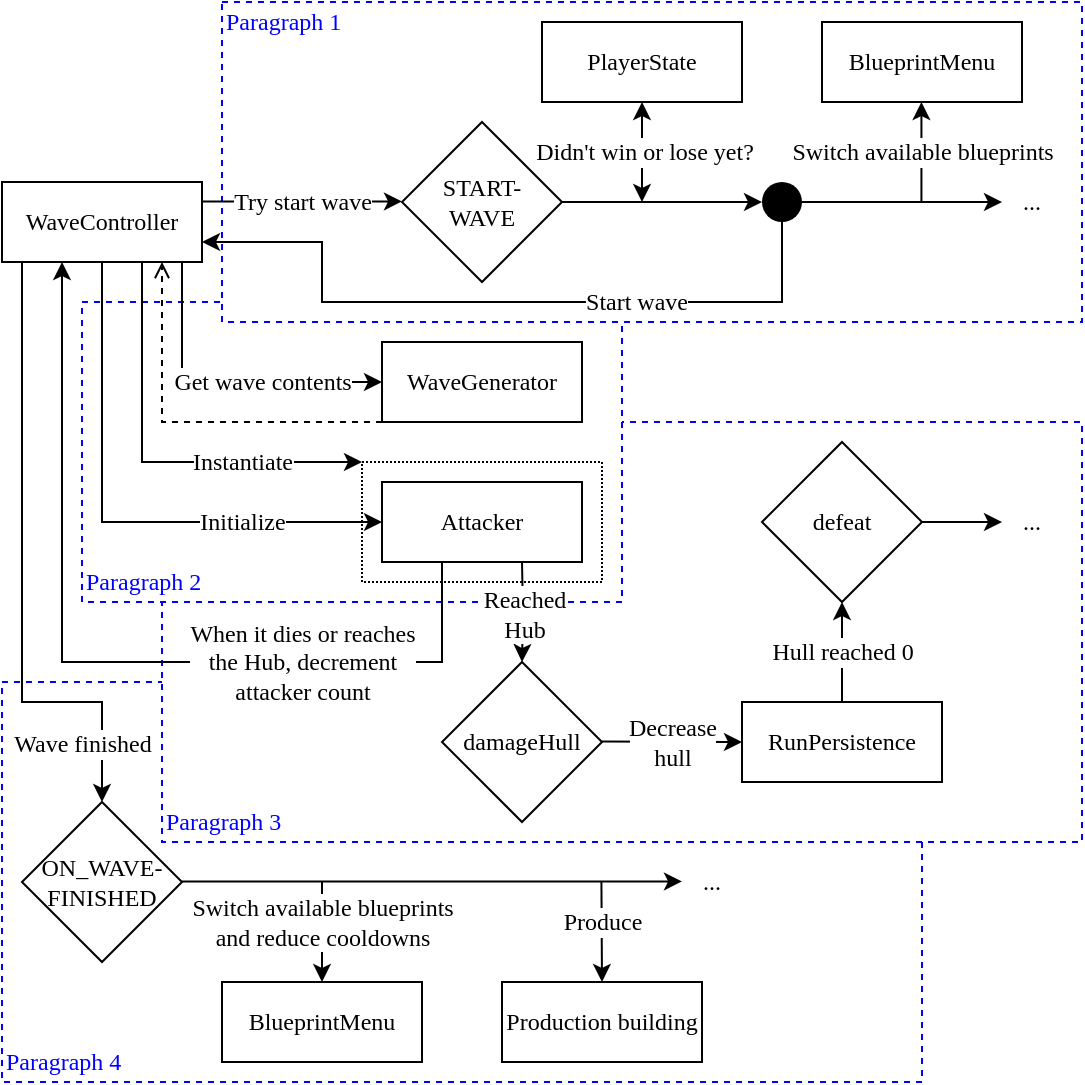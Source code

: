 <mxfile version="24.4.13" type="device">
  <diagram name="Page-1" id="-rzV6AkyK7Qhre2a-Kjj">
    <mxGraphModel dx="989" dy="577" grid="1" gridSize="10" guides="1" tooltips="1" connect="1" arrows="1" fold="1" page="1" pageScale="1" pageWidth="850" pageHeight="1100" math="0" shadow="0">
      <root>
        <mxCell id="0" />
        <mxCell id="1" parent="0" />
        <mxCell id="yyG5yWMre_8X3RYYj6mS-53" value="" style="rounded=0;whiteSpace=wrap;html=1;fillColor=default;dashed=1;strokeColor=#0000FF;" parent="1" vertex="1">
          <mxGeometry x="100" y="580" width="460" height="200" as="geometry" />
        </mxCell>
        <mxCell id="yyG5yWMre_8X3RYYj6mS-51" value="" style="rounded=0;whiteSpace=wrap;html=1;fillColor=default;dashed=1;strokeColor=#0000FF;" parent="1" vertex="1">
          <mxGeometry x="180" y="450" width="460" height="210" as="geometry" />
        </mxCell>
        <mxCell id="yyG5yWMre_8X3RYYj6mS-49" value="" style="rounded=0;whiteSpace=wrap;html=1;fillColor=default;dashed=1;strokeColor=#0000FF;" parent="1" vertex="1">
          <mxGeometry x="140" y="390" width="270" height="150" as="geometry" />
        </mxCell>
        <mxCell id="yyG5yWMre_8X3RYYj6mS-47" value="" style="rounded=0;whiteSpace=wrap;html=1;fillColor=default;dashed=1;strokeColor=#0000FF;" parent="1" vertex="1">
          <mxGeometry x="210" y="240" width="430" height="160" as="geometry" />
        </mxCell>
        <mxCell id="yyG5yWMre_8X3RYYj6mS-5" value="Try start wave" style="edgeStyle=orthogonalEdgeStyle;rounded=0;orthogonalLoop=1;jettySize=auto;html=1;entryX=0;entryY=0.5;entryDx=0;entryDy=0;fontFamily=&quot;Latin Modern Regular 12&quot;;fontSize=12;" parent="1" edge="1">
          <mxGeometry relative="1" as="geometry">
            <mxPoint x="200" y="339.71" as="sourcePoint" />
            <mxPoint x="300" y="339.71" as="targetPoint" />
            <mxPoint as="offset" />
          </mxGeometry>
        </mxCell>
        <mxCell id="yyG5yWMre_8X3RYYj6mS-21" value="Get wave contents" style="edgeStyle=orthogonalEdgeStyle;rounded=0;orthogonalLoop=1;jettySize=auto;html=1;entryX=0;entryY=0.5;entryDx=0;entryDy=0;fontFamily=&quot;Latin Modern Regular 12&quot;;fontSize=12;" parent="1" source="yyG5yWMre_8X3RYYj6mS-1" target="yyG5yWMre_8X3RYYj6mS-20" edge="1">
          <mxGeometry x="0.249" relative="1" as="geometry">
            <Array as="points">
              <mxPoint x="190" y="430" />
              <mxPoint x="290" y="430" />
            </Array>
            <mxPoint as="offset" />
          </mxGeometry>
        </mxCell>
        <mxCell id="yyG5yWMre_8X3RYYj6mS-25" value="Instantiate" style="edgeStyle=orthogonalEdgeStyle;rounded=0;orthogonalLoop=1;jettySize=auto;html=1;entryX=0;entryY=0;entryDx=0;entryDy=0;fontFamily=&quot;Latin Modern Regular 12&quot;;fontSize=12;" parent="1" source="yyG5yWMre_8X3RYYj6mS-1" target="yyG5yWMre_8X3RYYj6mS-24" edge="1">
          <mxGeometry x="0.428" relative="1" as="geometry">
            <Array as="points">
              <mxPoint x="170" y="470" />
            </Array>
            <mxPoint as="offset" />
          </mxGeometry>
        </mxCell>
        <mxCell id="yyG5yWMre_8X3RYYj6mS-27" value="Initialize" style="edgeStyle=orthogonalEdgeStyle;rounded=0;orthogonalLoop=1;jettySize=auto;html=1;fontFamily=&quot;Latin Modern Regular 12&quot;;fontSize=12;exitX=0.5;exitY=1;exitDx=0;exitDy=0;" parent="1" source="yyG5yWMre_8X3RYYj6mS-1" edge="1">
          <mxGeometry x="0.481" relative="1" as="geometry">
            <mxPoint x="290" y="500" as="targetPoint" />
            <mxPoint x="140" y="360" as="sourcePoint" />
            <Array as="points">
              <mxPoint x="150" y="500" />
            </Array>
            <mxPoint as="offset" />
          </mxGeometry>
        </mxCell>
        <mxCell id="yyG5yWMre_8X3RYYj6mS-30" value="Wave finished" style="edgeStyle=orthogonalEdgeStyle;rounded=0;orthogonalLoop=1;jettySize=auto;html=1;entryX=0.5;entryY=0;entryDx=0;entryDy=0;fontFamily=&quot;Latin Modern Regular 12&quot;;fontSize=12;" parent="1" source="yyG5yWMre_8X3RYYj6mS-1" target="yyG5yWMre_8X3RYYj6mS-3" edge="1">
          <mxGeometry x="0.812" y="-10" relative="1" as="geometry">
            <Array as="points">
              <mxPoint x="110" y="590" />
              <mxPoint x="150" y="590" />
            </Array>
            <mxPoint as="offset" />
          </mxGeometry>
        </mxCell>
        <mxCell id="yyG5yWMre_8X3RYYj6mS-1" value="WaveController" style="rounded=0;whiteSpace=wrap;html=1;fontFamily=&quot;Latin Modern Mono 12&quot;;" parent="1" vertex="1">
          <mxGeometry x="100" y="330" width="100" height="40" as="geometry" />
        </mxCell>
        <mxCell id="yyG5yWMre_8X3RYYj6mS-9" value="Didn&#39;t win or lose yet?" style="edgeStyle=orthogonalEdgeStyle;rounded=0;orthogonalLoop=1;jettySize=auto;html=1;entryX=0.5;entryY=1;entryDx=0;entryDy=0;startArrow=classic;startFill=1;fontFamily=&quot;Latin Modern Regular 12&quot;;fontSize=12;exitX=0.5;exitY=1;exitDx=0;exitDy=0;" parent="1" source="yyG5yWMre_8X3RYYj6mS-7" edge="1">
          <mxGeometry relative="1" as="geometry">
            <mxPoint x="500" y="320" as="sourcePoint" />
            <mxPoint x="420" y="340" as="targetPoint" />
            <Array as="points" />
            <mxPoint as="offset" />
          </mxGeometry>
        </mxCell>
        <mxCell id="yyG5yWMre_8X3RYYj6mS-12" style="edgeStyle=orthogonalEdgeStyle;rounded=0;orthogonalLoop=1;jettySize=auto;html=1;" parent="1" source="yyG5yWMre_8X3RYYj6mS-13" edge="1">
          <mxGeometry relative="1" as="geometry">
            <mxPoint x="600" y="340" as="targetPoint" />
          </mxGeometry>
        </mxCell>
        <mxCell id="yyG5yWMre_8X3RYYj6mS-2" value="START-&lt;br&gt;WAVE" style="rhombus;whiteSpace=wrap;html=1;fontFamily=&quot;Latin Modern Mono 12&quot;;" parent="1" vertex="1">
          <mxGeometry x="300" y="300" width="80" height="80" as="geometry" />
        </mxCell>
        <mxCell id="yyG5yWMre_8X3RYYj6mS-3" value="ON_WAVE-&lt;br&gt;FINISHED" style="rhombus;whiteSpace=wrap;html=1;fontFamily=&quot;Latin Modern Mono 12&quot;;" parent="1" vertex="1">
          <mxGeometry x="110" y="640" width="80" height="80" as="geometry" />
        </mxCell>
        <mxCell id="yyG5yWMre_8X3RYYj6mS-39" value="Reached&lt;br style=&quot;font-size: 12px;&quot;&gt;Hub" style="edgeStyle=orthogonalEdgeStyle;rounded=0;orthogonalLoop=1;jettySize=auto;html=1;fontSize=12;fontFamily=&quot;Latin Modern Regular 12&quot;;" parent="1" target="yyG5yWMre_8X3RYYj6mS-38" edge="1">
          <mxGeometry relative="1" as="geometry">
            <mxPoint x="480" y="500" as="targetPoint" />
            <mxPoint x="360" y="520" as="sourcePoint" />
            <mxPoint as="offset" />
          </mxGeometry>
        </mxCell>
        <mxCell id="yyG5yWMre_8X3RYYj6mS-4" value="Attacker" style="rounded=0;whiteSpace=wrap;html=1;fontFamily=&quot;Latin Modern Mono 12&quot;;" parent="1" vertex="1">
          <mxGeometry x="290" y="480" width="100" height="40" as="geometry" />
        </mxCell>
        <mxCell id="yyG5yWMre_8X3RYYj6mS-7" value="PlayerState" style="rounded=0;whiteSpace=wrap;html=1;fontFamily=&quot;Latin Modern Mono 12&quot;;" parent="1" vertex="1">
          <mxGeometry x="370" y="250" width="100" height="40" as="geometry" />
        </mxCell>
        <mxCell id="yyG5yWMre_8X3RYYj6mS-15" value="Start wave" style="edgeStyle=orthogonalEdgeStyle;rounded=0;orthogonalLoop=1;jettySize=auto;html=1;entryX=1;entryY=0.75;entryDx=0;entryDy=0;fontFamily=&quot;Latin Modern Regular 12&quot;;fontSize=12;" parent="1" source="yyG5yWMre_8X3RYYj6mS-13" target="yyG5yWMre_8X3RYYj6mS-1" edge="1">
          <mxGeometry x="-0.371" relative="1" as="geometry">
            <Array as="points">
              <mxPoint x="490" y="390" />
              <mxPoint x="260" y="390" />
              <mxPoint x="260" y="360" />
            </Array>
            <mxPoint as="offset" />
          </mxGeometry>
        </mxCell>
        <mxCell id="yyG5yWMre_8X3RYYj6mS-16" value="" style="edgeStyle=orthogonalEdgeStyle;rounded=0;orthogonalLoop=1;jettySize=auto;html=1;" parent="1" source="yyG5yWMre_8X3RYYj6mS-2" target="yyG5yWMre_8X3RYYj6mS-13" edge="1">
          <mxGeometry relative="1" as="geometry">
            <mxPoint x="680" y="340" as="targetPoint" />
            <mxPoint x="380" y="340" as="sourcePoint" />
          </mxGeometry>
        </mxCell>
        <mxCell id="yyG5yWMre_8X3RYYj6mS-13" value="" style="ellipse;whiteSpace=wrap;html=1;aspect=fixed;fillColor=#000000;strokeColor=none;" parent="1" vertex="1">
          <mxGeometry x="480" y="330" width="20" height="20" as="geometry" />
        </mxCell>
        <mxCell id="yyG5yWMre_8X3RYYj6mS-17" value="BlueprintMenu" style="rounded=0;whiteSpace=wrap;html=1;fontFamily=&quot;Latin Modern Mono 12&quot;;" parent="1" vertex="1">
          <mxGeometry x="510" y="250" width="100" height="40" as="geometry" />
        </mxCell>
        <mxCell id="yyG5yWMre_8X3RYYj6mS-18" value="Switch available blueprints" style="endArrow=classic;html=1;rounded=0;fontFamily=&quot;Latin Modern Regular 12&quot;;fontSize=12;" parent="1" edge="1">
          <mxGeometry width="50" height="50" relative="1" as="geometry">
            <mxPoint x="559.71" y="340" as="sourcePoint" />
            <mxPoint x="559.71" y="290" as="targetPoint" />
          </mxGeometry>
        </mxCell>
        <mxCell id="yyG5yWMre_8X3RYYj6mS-19" value="..." style="text;html=1;align=center;verticalAlign=middle;whiteSpace=wrap;rounded=0;fontFamily=&quot;Latin Modern Mono 12&quot;;" parent="1" vertex="1">
          <mxGeometry x="600" y="330" width="30" height="20" as="geometry" />
        </mxCell>
        <mxCell id="yyG5yWMre_8X3RYYj6mS-22" style="edgeStyle=orthogonalEdgeStyle;rounded=0;orthogonalLoop=1;jettySize=auto;html=1;endArrow=open;endFill=0;dashed=1;" parent="1" source="yyG5yWMre_8X3RYYj6mS-20" edge="1">
          <mxGeometry relative="1" as="geometry">
            <mxPoint x="180" y="370" as="targetPoint" />
            <Array as="points">
              <mxPoint x="180" y="450" />
            </Array>
          </mxGeometry>
        </mxCell>
        <mxCell id="yyG5yWMre_8X3RYYj6mS-20" value="WaveGenerator" style="rounded=0;whiteSpace=wrap;html=1;fontFamily=&quot;Latin Modern Mono 12&quot;;" parent="1" vertex="1">
          <mxGeometry x="290" y="410" width="100" height="40" as="geometry" />
        </mxCell>
        <mxCell id="yyG5yWMre_8X3RYYj6mS-24" value="" style="rounded=0;whiteSpace=wrap;html=1;fillColor=none;dashed=1;dashPattern=1 1;" parent="1" vertex="1">
          <mxGeometry x="280" y="470" width="120" height="60" as="geometry" />
        </mxCell>
        <mxCell id="yyG5yWMre_8X3RYYj6mS-29" value="When it dies or reaches &lt;br&gt;the Hub, decrement &lt;br&gt;attacker count" style="edgeStyle=orthogonalEdgeStyle;rounded=0;orthogonalLoop=1;jettySize=auto;html=1;fontFamily=&quot;Latin Modern Regular 12&quot;;fontSize=12;" parent="1" source="yyG5yWMre_8X3RYYj6mS-4" edge="1">
          <mxGeometry x="-0.454" relative="1" as="geometry">
            <mxPoint x="130" y="370" as="targetPoint" />
            <Array as="points">
              <mxPoint x="320" y="570" />
              <mxPoint x="130" y="570" />
            </Array>
            <mxPoint as="offset" />
          </mxGeometry>
        </mxCell>
        <mxCell id="yyG5yWMre_8X3RYYj6mS-31" value="" style="edgeStyle=orthogonalEdgeStyle;rounded=0;orthogonalLoop=1;jettySize=auto;html=1;" parent="1" edge="1">
          <mxGeometry relative="1" as="geometry">
            <mxPoint x="440" y="679.71" as="targetPoint" />
            <mxPoint x="190" y="679.71" as="sourcePoint" />
          </mxGeometry>
        </mxCell>
        <mxCell id="yyG5yWMre_8X3RYYj6mS-32" value="..." style="text;html=1;align=center;verticalAlign=middle;whiteSpace=wrap;rounded=0;fontFamily=&quot;Latin Modern Mono 12&quot;;" parent="1" vertex="1">
          <mxGeometry x="440" y="670" width="30" height="20" as="geometry" />
        </mxCell>
        <mxCell id="yyG5yWMre_8X3RYYj6mS-33" value="BlueprintMenu" style="rounded=0;whiteSpace=wrap;html=1;fontFamily=&quot;Latin Modern Mono 12&quot;;" parent="1" vertex="1">
          <mxGeometry x="210" y="730" width="100" height="40" as="geometry" />
        </mxCell>
        <mxCell id="yyG5yWMre_8X3RYYj6mS-34" value="Switch available blueprints&lt;br&gt;and reduce cooldowns" style="endArrow=classic;html=1;rounded=0;fontFamily=&quot;Latin Modern Regular 12&quot;;fontSize=12;entryX=0.5;entryY=0;entryDx=0;entryDy=0;" parent="1" target="yyG5yWMre_8X3RYYj6mS-33" edge="1">
          <mxGeometry x="-0.2" width="50" height="50" relative="1" as="geometry">
            <mxPoint x="260" y="680" as="sourcePoint" />
            <mxPoint x="259.71" y="740" as="targetPoint" />
            <mxPoint as="offset" />
          </mxGeometry>
        </mxCell>
        <mxCell id="yyG5yWMre_8X3RYYj6mS-35" value="Production building" style="rounded=0;whiteSpace=wrap;html=1;fontFamily=&quot;Latin Modern Regular 12&quot;;" parent="1" vertex="1">
          <mxGeometry x="350" y="730" width="100" height="40" as="geometry" />
        </mxCell>
        <mxCell id="yyG5yWMre_8X3RYYj6mS-37" value="Produce" style="endArrow=classic;html=1;rounded=0;fontFamily=&quot;Latin Modern Regular 12&quot;;fontSize=12;" parent="1" edge="1">
          <mxGeometry x="-0.2" width="50" height="50" relative="1" as="geometry">
            <mxPoint x="399.71" y="680" as="sourcePoint" />
            <mxPoint x="400" y="730" as="targetPoint" />
            <mxPoint as="offset" />
          </mxGeometry>
        </mxCell>
        <mxCell id="yyG5yWMre_8X3RYYj6mS-38" value="damageHull" style="rhombus;whiteSpace=wrap;html=1;fontFamily=&quot;Latin Modern Mono 12&quot;;" parent="1" vertex="1">
          <mxGeometry x="320" y="570" width="80" height="80" as="geometry" />
        </mxCell>
        <mxCell id="yyG5yWMre_8X3RYYj6mS-40" value="Decrease&lt;br style=&quot;font-size: 12px;&quot;&gt;hull" style="endArrow=classic;html=1;rounded=0;fontFamily=&quot;Latin Modern Regular 12&quot;;fontSize=12;" parent="1" edge="1">
          <mxGeometry width="50" height="50" relative="1" as="geometry">
            <mxPoint x="400" y="609.71" as="sourcePoint" />
            <mxPoint x="470" y="610" as="targetPoint" />
          </mxGeometry>
        </mxCell>
        <mxCell id="yyG5yWMre_8X3RYYj6mS-41" value="..." style="text;html=1;align=center;verticalAlign=middle;whiteSpace=wrap;rounded=0;fontFamily=&quot;Latin Modern Mono 12&quot;;" parent="1" vertex="1">
          <mxGeometry x="600" y="490" width="30" height="20" as="geometry" />
        </mxCell>
        <mxCell id="yyG5yWMre_8X3RYYj6mS-46" value="Hull reached 0" style="edgeStyle=orthogonalEdgeStyle;rounded=0;orthogonalLoop=1;jettySize=auto;html=1;entryX=0.5;entryY=1;entryDx=0;entryDy=0;fontFamily=&quot;Latin Modern Regular 12&quot;;fontSize=12;" parent="1" source="yyG5yWMre_8X3RYYj6mS-43" target="yyG5yWMre_8X3RYYj6mS-44" edge="1">
          <mxGeometry relative="1" as="geometry" />
        </mxCell>
        <mxCell id="yyG5yWMre_8X3RYYj6mS-43" value="RunPersistence" style="rounded=0;whiteSpace=wrap;html=1;fontFamily=&quot;Latin Modern Mono 12&quot;;" parent="1" vertex="1">
          <mxGeometry x="470" y="590" width="100" height="40" as="geometry" />
        </mxCell>
        <mxCell id="yyG5yWMre_8X3RYYj6mS-45" style="edgeStyle=orthogonalEdgeStyle;rounded=0;orthogonalLoop=1;jettySize=auto;html=1;" parent="1" source="yyG5yWMre_8X3RYYj6mS-44" edge="1">
          <mxGeometry relative="1" as="geometry">
            <mxPoint x="600" y="500" as="targetPoint" />
          </mxGeometry>
        </mxCell>
        <mxCell id="yyG5yWMre_8X3RYYj6mS-44" value="defeat" style="rhombus;whiteSpace=wrap;html=1;fontFamily=&quot;Latin Modern Mono 12&quot;;" parent="1" vertex="1">
          <mxGeometry x="480" y="460" width="80" height="80" as="geometry" />
        </mxCell>
        <mxCell id="yyG5yWMre_8X3RYYj6mS-48" value="Paragraph 1" style="text;html=1;align=left;verticalAlign=middle;whiteSpace=wrap;rounded=0;fontFamily=&quot;Latin Modern Regular 12&quot;;fontColor=#0000FF;" parent="1" vertex="1">
          <mxGeometry x="210" y="240" width="80" height="20" as="geometry" />
        </mxCell>
        <mxCell id="yyG5yWMre_8X3RYYj6mS-50" value="Paragraph 2" style="text;html=1;align=left;verticalAlign=middle;whiteSpace=wrap;rounded=0;fontFamily=&quot;Latin Modern Regular 12&quot;;fontColor=#0000FF;" parent="1" vertex="1">
          <mxGeometry x="140" y="520" width="80" height="20" as="geometry" />
        </mxCell>
        <mxCell id="yyG5yWMre_8X3RYYj6mS-52" value="Paragraph 3" style="text;html=1;align=left;verticalAlign=middle;whiteSpace=wrap;rounded=0;fontFamily=&quot;Latin Modern Regular 12&quot;;fontColor=#0000FF;" parent="1" vertex="1">
          <mxGeometry x="180" y="640" width="80" height="20" as="geometry" />
        </mxCell>
        <mxCell id="yyG5yWMre_8X3RYYj6mS-54" value="Paragraph 4" style="text;html=1;align=left;verticalAlign=middle;whiteSpace=wrap;rounded=0;fontFamily=&quot;Latin Modern Regular 12&quot;;fontColor=#0000FF;" parent="1" vertex="1">
          <mxGeometry x="100" y="760" width="80" height="20" as="geometry" />
        </mxCell>
      </root>
    </mxGraphModel>
  </diagram>
</mxfile>
